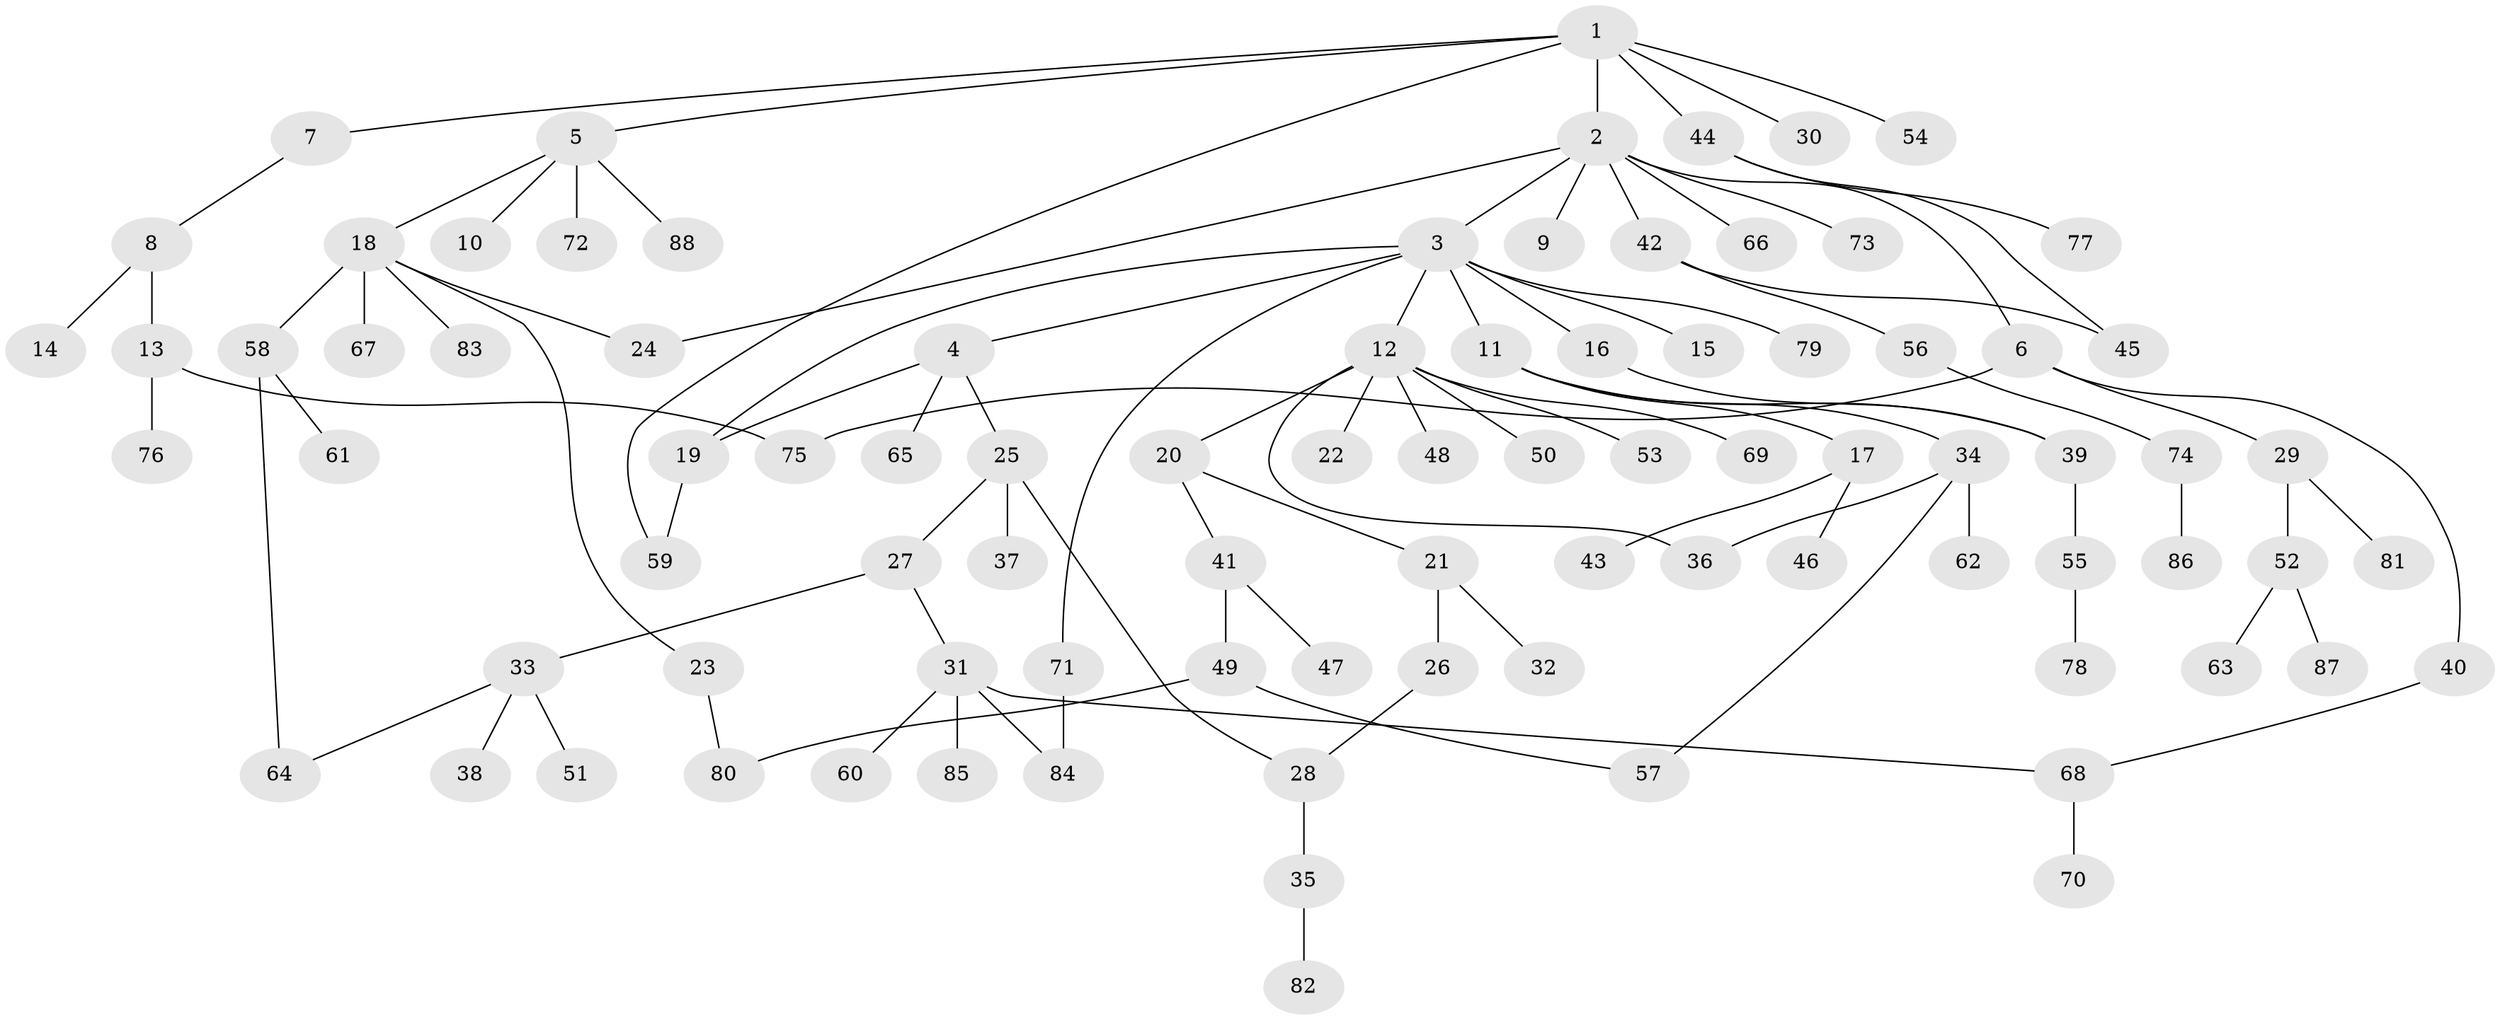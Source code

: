 // Generated by graph-tools (version 1.1) at 2025/34/03/09/25 02:34:09]
// undirected, 88 vertices, 100 edges
graph export_dot {
graph [start="1"]
  node [color=gray90,style=filled];
  1;
  2;
  3;
  4;
  5;
  6;
  7;
  8;
  9;
  10;
  11;
  12;
  13;
  14;
  15;
  16;
  17;
  18;
  19;
  20;
  21;
  22;
  23;
  24;
  25;
  26;
  27;
  28;
  29;
  30;
  31;
  32;
  33;
  34;
  35;
  36;
  37;
  38;
  39;
  40;
  41;
  42;
  43;
  44;
  45;
  46;
  47;
  48;
  49;
  50;
  51;
  52;
  53;
  54;
  55;
  56;
  57;
  58;
  59;
  60;
  61;
  62;
  63;
  64;
  65;
  66;
  67;
  68;
  69;
  70;
  71;
  72;
  73;
  74;
  75;
  76;
  77;
  78;
  79;
  80;
  81;
  82;
  83;
  84;
  85;
  86;
  87;
  88;
  1 -- 2;
  1 -- 5;
  1 -- 7;
  1 -- 30;
  1 -- 44;
  1 -- 54;
  1 -- 59;
  2 -- 3;
  2 -- 6;
  2 -- 9;
  2 -- 24;
  2 -- 42;
  2 -- 66;
  2 -- 73;
  3 -- 4;
  3 -- 11;
  3 -- 12;
  3 -- 15;
  3 -- 16;
  3 -- 19;
  3 -- 71;
  3 -- 79;
  4 -- 25;
  4 -- 65;
  4 -- 19;
  5 -- 10;
  5 -- 18;
  5 -- 72;
  5 -- 88;
  6 -- 29;
  6 -- 40;
  6 -- 75;
  7 -- 8;
  8 -- 13;
  8 -- 14;
  11 -- 17;
  11 -- 34;
  11 -- 39;
  12 -- 20;
  12 -- 22;
  12 -- 36;
  12 -- 48;
  12 -- 50;
  12 -- 53;
  12 -- 69;
  13 -- 75;
  13 -- 76;
  16 -- 39;
  17 -- 43;
  17 -- 46;
  18 -- 23;
  18 -- 58;
  18 -- 67;
  18 -- 83;
  18 -- 24;
  19 -- 59;
  20 -- 21;
  20 -- 41;
  21 -- 26;
  21 -- 32;
  23 -- 80;
  25 -- 27;
  25 -- 37;
  25 -- 28;
  26 -- 28;
  27 -- 31;
  27 -- 33;
  28 -- 35;
  29 -- 52;
  29 -- 81;
  31 -- 60;
  31 -- 68;
  31 -- 85;
  31 -- 84;
  33 -- 38;
  33 -- 51;
  33 -- 64;
  34 -- 62;
  34 -- 36;
  34 -- 57;
  35 -- 82;
  39 -- 55;
  40 -- 68;
  41 -- 47;
  41 -- 49;
  42 -- 56;
  42 -- 45;
  44 -- 45;
  44 -- 77;
  49 -- 57;
  49 -- 80;
  52 -- 63;
  52 -- 87;
  55 -- 78;
  56 -- 74;
  58 -- 61;
  58 -- 64;
  68 -- 70;
  71 -- 84;
  74 -- 86;
}
